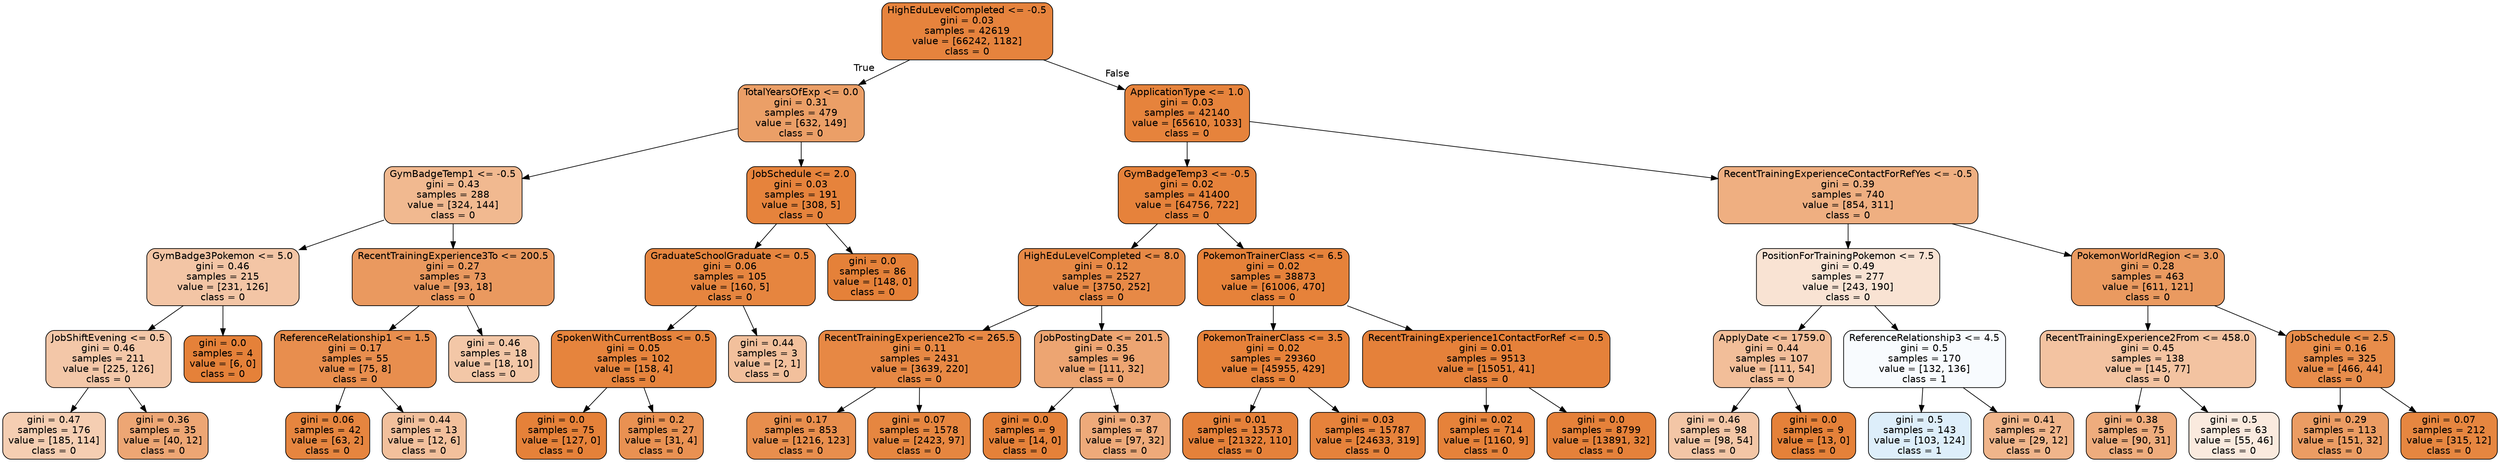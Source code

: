 digraph Tree {
node [shape=box, style="filled, rounded", color="black", fontname=helvetica] ;
edge [fontname=helvetica] ;
0 [label="HighEduLevelCompleted <= -0.5\ngini = 0.03\nsamples = 42619\nvalue = [66242, 1182]\nclass = 0", fillcolor="#e58139fa"] ;
1 [label="TotalYearsOfExp <= 0.0\ngini = 0.31\nsamples = 479\nvalue = [632, 149]\nclass = 0", fillcolor="#e58139c3"] ;
0 -> 1 [labeldistance=2.5, labelangle=45, headlabel="True"] ;
2 [label="GymBadgeTemp1 <= -0.5\ngini = 0.43\nsamples = 288\nvalue = [324, 144]\nclass = 0", fillcolor="#e581398e"] ;
1 -> 2 ;
3 [label="GymBadge3Pokemon <= 5.0\ngini = 0.46\nsamples = 215\nvalue = [231, 126]\nclass = 0", fillcolor="#e5813974"] ;
2 -> 3 ;
4 [label="JobShiftEvening <= 0.5\ngini = 0.46\nsamples = 211\nvalue = [225, 126]\nclass = 0", fillcolor="#e5813970"] ;
3 -> 4 ;
5 [label="gini = 0.47\nsamples = 176\nvalue = [185, 114]\nclass = 0", fillcolor="#e5813962"] ;
4 -> 5 ;
6 [label="gini = 0.36\nsamples = 35\nvalue = [40, 12]\nclass = 0", fillcolor="#e58139b3"] ;
4 -> 6 ;
7 [label="gini = 0.0\nsamples = 4\nvalue = [6, 0]\nclass = 0", fillcolor="#e58139ff"] ;
3 -> 7 ;
8 [label="RecentTrainingExperience3To <= 200.5\ngini = 0.27\nsamples = 73\nvalue = [93, 18]\nclass = 0", fillcolor="#e58139ce"] ;
2 -> 8 ;
9 [label="ReferenceRelationship1 <= 1.5\ngini = 0.17\nsamples = 55\nvalue = [75, 8]\nclass = 0", fillcolor="#e58139e4"] ;
8 -> 9 ;
10 [label="gini = 0.06\nsamples = 42\nvalue = [63, 2]\nclass = 0", fillcolor="#e58139f7"] ;
9 -> 10 ;
11 [label="gini = 0.44\nsamples = 13\nvalue = [12, 6]\nclass = 0", fillcolor="#e581397f"] ;
9 -> 11 ;
12 [label="gini = 0.46\nsamples = 18\nvalue = [18, 10]\nclass = 0", fillcolor="#e5813971"] ;
8 -> 12 ;
13 [label="JobSchedule <= 2.0\ngini = 0.03\nsamples = 191\nvalue = [308, 5]\nclass = 0", fillcolor="#e58139fb"] ;
1 -> 13 ;
14 [label="GraduateSchoolGraduate <= 0.5\ngini = 0.06\nsamples = 105\nvalue = [160, 5]\nclass = 0", fillcolor="#e58139f7"] ;
13 -> 14 ;
15 [label="SpokenWithCurrentBoss <= 0.5\ngini = 0.05\nsamples = 102\nvalue = [158, 4]\nclass = 0", fillcolor="#e58139f9"] ;
14 -> 15 ;
16 [label="gini = 0.0\nsamples = 75\nvalue = [127, 0]\nclass = 0", fillcolor="#e58139ff"] ;
15 -> 16 ;
17 [label="gini = 0.2\nsamples = 27\nvalue = [31, 4]\nclass = 0", fillcolor="#e58139de"] ;
15 -> 17 ;
18 [label="gini = 0.44\nsamples = 3\nvalue = [2, 1]\nclass = 0", fillcolor="#e581397f"] ;
14 -> 18 ;
19 [label="gini = 0.0\nsamples = 86\nvalue = [148, 0]\nclass = 0", fillcolor="#e58139ff"] ;
13 -> 19 ;
20 [label="ApplicationType <= 1.0\ngini = 0.03\nsamples = 42140\nvalue = [65610, 1033]\nclass = 0", fillcolor="#e58139fb"] ;
0 -> 20 [labeldistance=2.5, labelangle=-45, headlabel="False"] ;
21 [label="GymBadgeTemp3 <= -0.5\ngini = 0.02\nsamples = 41400\nvalue = [64756, 722]\nclass = 0", fillcolor="#e58139fc"] ;
20 -> 21 ;
22 [label="HighEduLevelCompleted <= 8.0\ngini = 0.12\nsamples = 2527\nvalue = [3750, 252]\nclass = 0", fillcolor="#e58139ee"] ;
21 -> 22 ;
23 [label="RecentTrainingExperience2To <= 265.5\ngini = 0.11\nsamples = 2431\nvalue = [3639, 220]\nclass = 0", fillcolor="#e58139f0"] ;
22 -> 23 ;
24 [label="gini = 0.17\nsamples = 853\nvalue = [1216, 123]\nclass = 0", fillcolor="#e58139e5"] ;
23 -> 24 ;
25 [label="gini = 0.07\nsamples = 1578\nvalue = [2423, 97]\nclass = 0", fillcolor="#e58139f5"] ;
23 -> 25 ;
26 [label="JobPostingDate <= 201.5\ngini = 0.35\nsamples = 96\nvalue = [111, 32]\nclass = 0", fillcolor="#e58139b5"] ;
22 -> 26 ;
27 [label="gini = 0.0\nsamples = 9\nvalue = [14, 0]\nclass = 0", fillcolor="#e58139ff"] ;
26 -> 27 ;
28 [label="gini = 0.37\nsamples = 87\nvalue = [97, 32]\nclass = 0", fillcolor="#e58139ab"] ;
26 -> 28 ;
29 [label="PokemonTrainerClass <= 6.5\ngini = 0.02\nsamples = 38873\nvalue = [61006, 470]\nclass = 0", fillcolor="#e58139fd"] ;
21 -> 29 ;
30 [label="PokemonTrainerClass <= 3.5\ngini = 0.02\nsamples = 29360\nvalue = [45955, 429]\nclass = 0", fillcolor="#e58139fd"] ;
29 -> 30 ;
31 [label="gini = 0.01\nsamples = 13573\nvalue = [21322, 110]\nclass = 0", fillcolor="#e58139fe"] ;
30 -> 31 ;
32 [label="gini = 0.03\nsamples = 15787\nvalue = [24633, 319]\nclass = 0", fillcolor="#e58139fc"] ;
30 -> 32 ;
33 [label="RecentTrainingExperience1ContactForRef <= 0.5\ngini = 0.01\nsamples = 9513\nvalue = [15051, 41]\nclass = 0", fillcolor="#e58139fe"] ;
29 -> 33 ;
34 [label="gini = 0.02\nsamples = 714\nvalue = [1160, 9]\nclass = 0", fillcolor="#e58139fd"] ;
33 -> 34 ;
35 [label="gini = 0.0\nsamples = 8799\nvalue = [13891, 32]\nclass = 0", fillcolor="#e58139fe"] ;
33 -> 35 ;
36 [label="RecentTrainingExperienceContactForRefYes <= -0.5\ngini = 0.39\nsamples = 740\nvalue = [854, 311]\nclass = 0", fillcolor="#e58139a2"] ;
20 -> 36 ;
37 [label="PositionForTrainingPokemon <= 7.5\ngini = 0.49\nsamples = 277\nvalue = [243, 190]\nclass = 0", fillcolor="#e5813938"] ;
36 -> 37 ;
38 [label="ApplyDate <= 1759.0\ngini = 0.44\nsamples = 107\nvalue = [111, 54]\nclass = 0", fillcolor="#e5813983"] ;
37 -> 38 ;
39 [label="gini = 0.46\nsamples = 98\nvalue = [98, 54]\nclass = 0", fillcolor="#e5813972"] ;
38 -> 39 ;
40 [label="gini = 0.0\nsamples = 9\nvalue = [13, 0]\nclass = 0", fillcolor="#e58139ff"] ;
38 -> 40 ;
41 [label="ReferenceRelationship3 <= 4.5\ngini = 0.5\nsamples = 170\nvalue = [132, 136]\nclass = 1", fillcolor="#399de508"] ;
37 -> 41 ;
42 [label="gini = 0.5\nsamples = 143\nvalue = [103, 124]\nclass = 1", fillcolor="#399de52b"] ;
41 -> 42 ;
43 [label="gini = 0.41\nsamples = 27\nvalue = [29, 12]\nclass = 0", fillcolor="#e5813995"] ;
41 -> 43 ;
44 [label="PokemonWorldRegion <= 3.0\ngini = 0.28\nsamples = 463\nvalue = [611, 121]\nclass = 0", fillcolor="#e58139cd"] ;
36 -> 44 ;
45 [label="RecentTrainingExperience2From <= 458.0\ngini = 0.45\nsamples = 138\nvalue = [145, 77]\nclass = 0", fillcolor="#e5813978"] ;
44 -> 45 ;
46 [label="gini = 0.38\nsamples = 75\nvalue = [90, 31]\nclass = 0", fillcolor="#e58139a7"] ;
45 -> 46 ;
47 [label="gini = 0.5\nsamples = 63\nvalue = [55, 46]\nclass = 0", fillcolor="#e581392a"] ;
45 -> 47 ;
48 [label="JobSchedule <= 2.5\ngini = 0.16\nsamples = 325\nvalue = [466, 44]\nclass = 0", fillcolor="#e58139e7"] ;
44 -> 48 ;
49 [label="gini = 0.29\nsamples = 113\nvalue = [151, 32]\nclass = 0", fillcolor="#e58139c9"] ;
48 -> 49 ;
50 [label="gini = 0.07\nsamples = 212\nvalue = [315, 12]\nclass = 0", fillcolor="#e58139f5"] ;
48 -> 50 ;
}